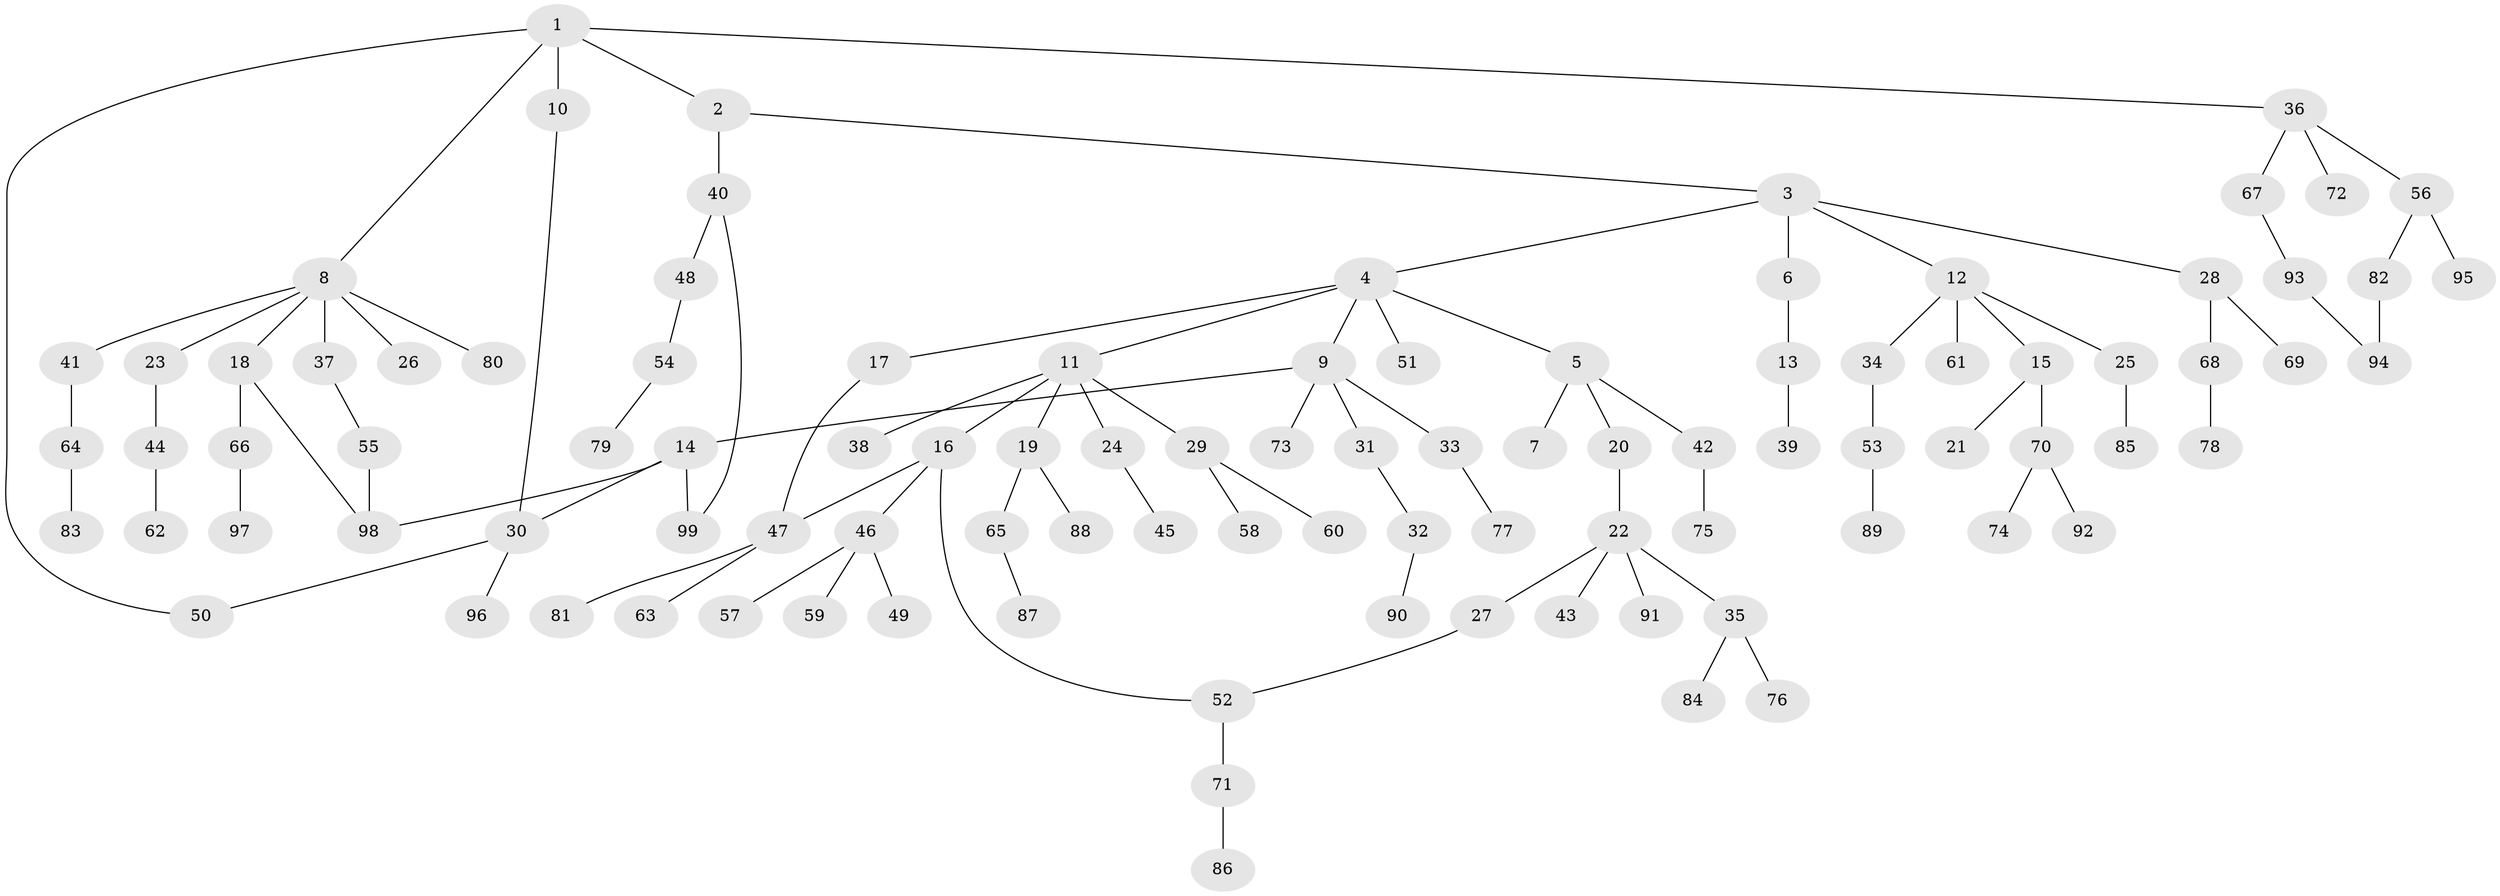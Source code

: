 // Generated by graph-tools (version 1.1) at 2025/13/03/09/25 04:13:34]
// undirected, 99 vertices, 106 edges
graph export_dot {
graph [start="1"]
  node [color=gray90,style=filled];
  1;
  2;
  3;
  4;
  5;
  6;
  7;
  8;
  9;
  10;
  11;
  12;
  13;
  14;
  15;
  16;
  17;
  18;
  19;
  20;
  21;
  22;
  23;
  24;
  25;
  26;
  27;
  28;
  29;
  30;
  31;
  32;
  33;
  34;
  35;
  36;
  37;
  38;
  39;
  40;
  41;
  42;
  43;
  44;
  45;
  46;
  47;
  48;
  49;
  50;
  51;
  52;
  53;
  54;
  55;
  56;
  57;
  58;
  59;
  60;
  61;
  62;
  63;
  64;
  65;
  66;
  67;
  68;
  69;
  70;
  71;
  72;
  73;
  74;
  75;
  76;
  77;
  78;
  79;
  80;
  81;
  82;
  83;
  84;
  85;
  86;
  87;
  88;
  89;
  90;
  91;
  92;
  93;
  94;
  95;
  96;
  97;
  98;
  99;
  1 -- 2;
  1 -- 8;
  1 -- 10;
  1 -- 36;
  1 -- 50;
  2 -- 3;
  2 -- 40;
  3 -- 4;
  3 -- 6;
  3 -- 12;
  3 -- 28;
  4 -- 5;
  4 -- 9;
  4 -- 11;
  4 -- 17;
  4 -- 51;
  5 -- 7;
  5 -- 20;
  5 -- 42;
  6 -- 13;
  8 -- 18;
  8 -- 23;
  8 -- 26;
  8 -- 37;
  8 -- 41;
  8 -- 80;
  9 -- 14;
  9 -- 31;
  9 -- 33;
  9 -- 73;
  10 -- 30;
  11 -- 16;
  11 -- 19;
  11 -- 24;
  11 -- 29;
  11 -- 38;
  12 -- 15;
  12 -- 25;
  12 -- 34;
  12 -- 61;
  13 -- 39;
  14 -- 98;
  14 -- 99;
  14 -- 30;
  15 -- 21;
  15 -- 70;
  16 -- 46;
  16 -- 47;
  16 -- 52;
  17 -- 47;
  18 -- 66;
  18 -- 98;
  19 -- 65;
  19 -- 88;
  20 -- 22;
  22 -- 27;
  22 -- 35;
  22 -- 43;
  22 -- 91;
  23 -- 44;
  24 -- 45;
  25 -- 85;
  27 -- 52;
  28 -- 68;
  28 -- 69;
  29 -- 58;
  29 -- 60;
  30 -- 50;
  30 -- 96;
  31 -- 32;
  32 -- 90;
  33 -- 77;
  34 -- 53;
  35 -- 76;
  35 -- 84;
  36 -- 56;
  36 -- 67;
  36 -- 72;
  37 -- 55;
  40 -- 48;
  40 -- 99;
  41 -- 64;
  42 -- 75;
  44 -- 62;
  46 -- 49;
  46 -- 57;
  46 -- 59;
  47 -- 63;
  47 -- 81;
  48 -- 54;
  52 -- 71;
  53 -- 89;
  54 -- 79;
  55 -- 98;
  56 -- 82;
  56 -- 95;
  64 -- 83;
  65 -- 87;
  66 -- 97;
  67 -- 93;
  68 -- 78;
  70 -- 74;
  70 -- 92;
  71 -- 86;
  82 -- 94;
  93 -- 94;
}
